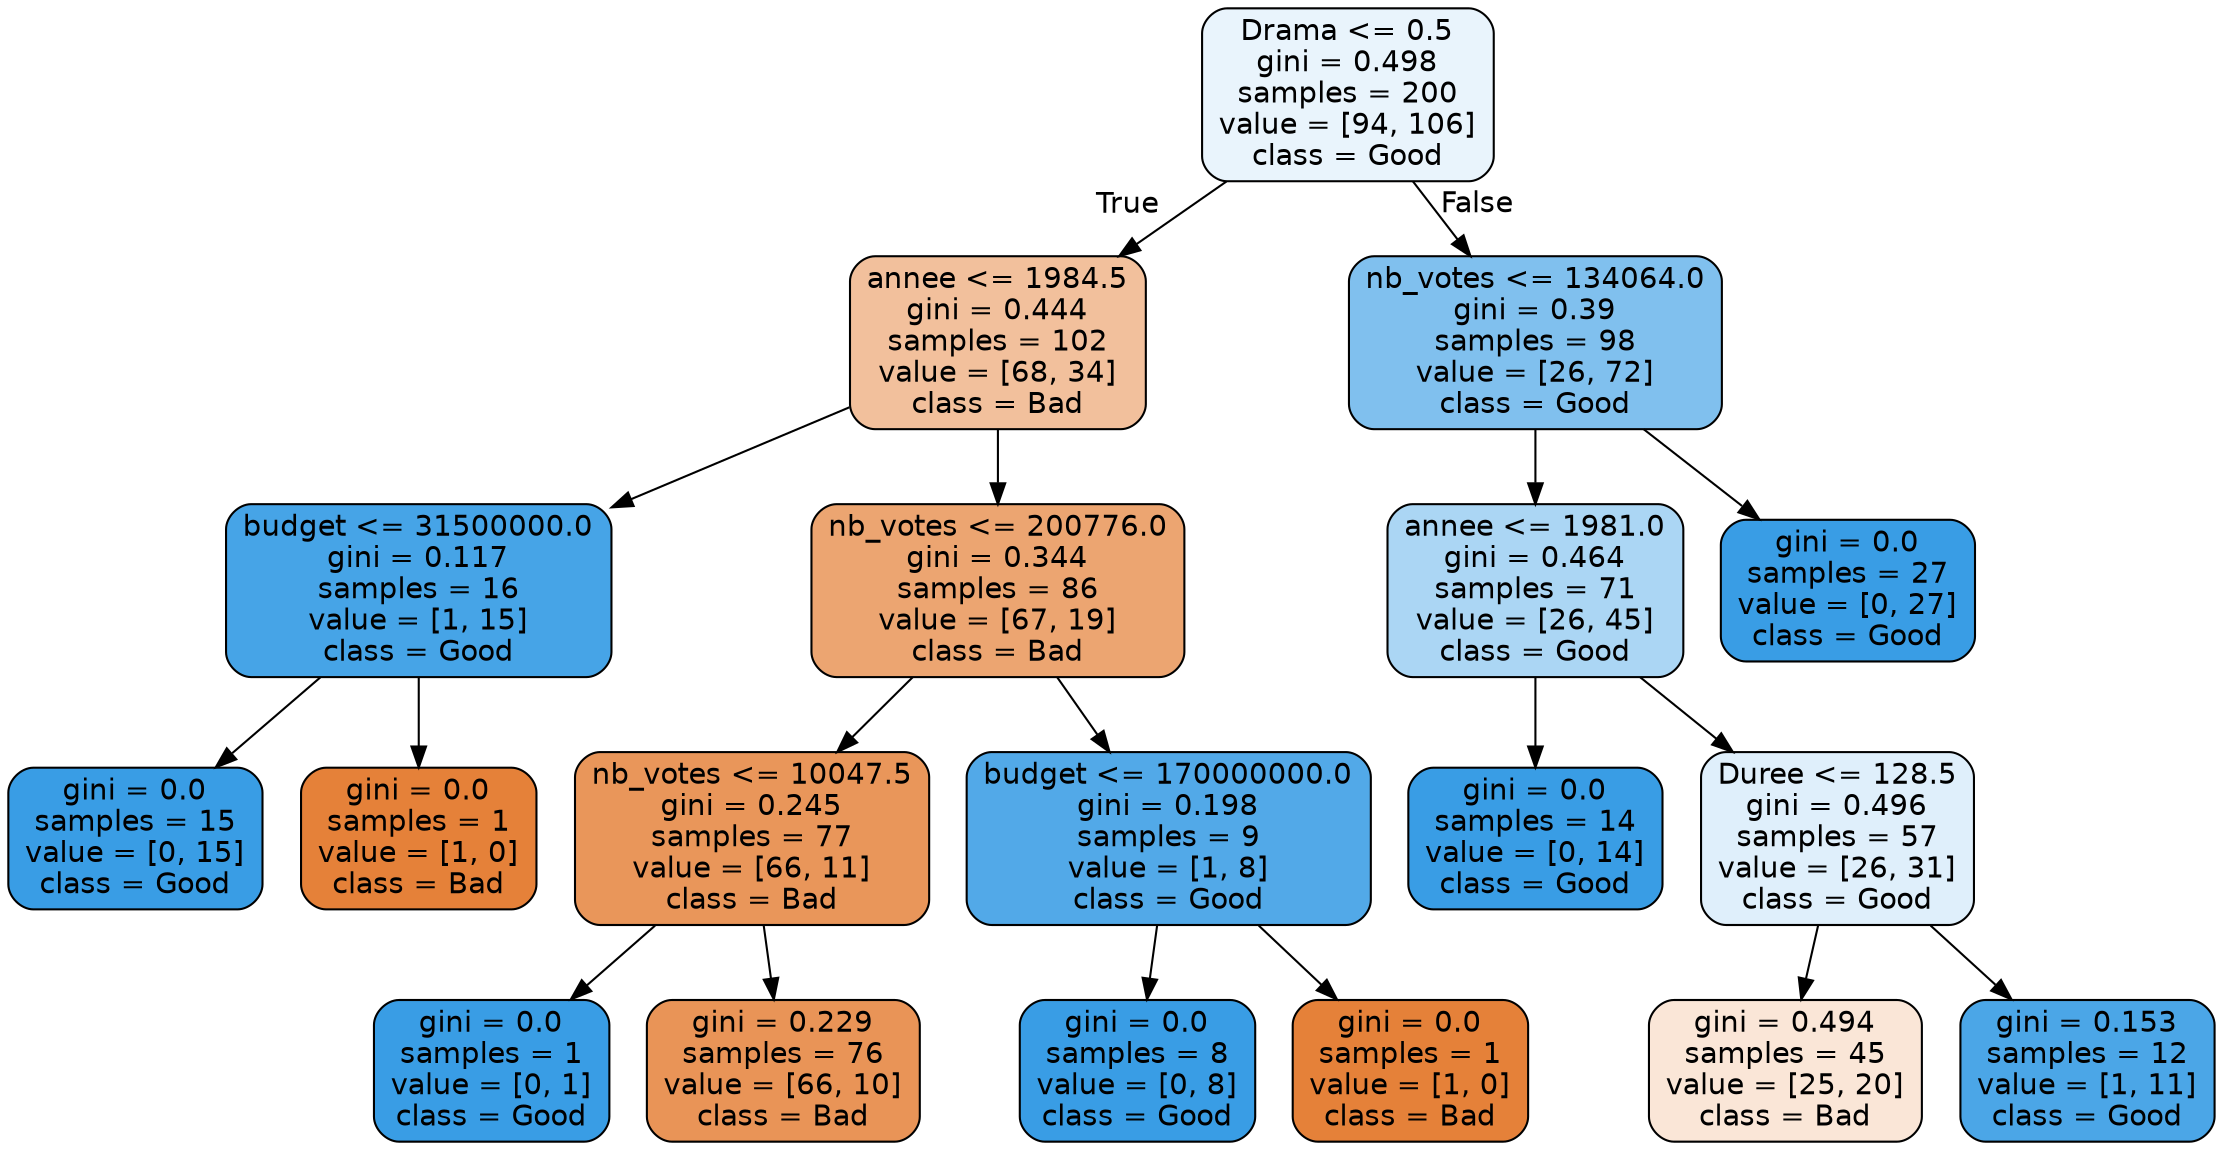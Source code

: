 digraph Tree {
node [shape=box, style="filled, rounded", color="black", fontname=helvetica] ;
edge [fontname=helvetica] ;
0 [label="Drama <= 0.5\ngini = 0.498\nsamples = 200\nvalue = [94, 106]\nclass = Good", fillcolor="#e9f4fc"] ;
1 [label="annee <= 1984.5\ngini = 0.444\nsamples = 102\nvalue = [68, 34]\nclass = Bad", fillcolor="#f2c09c"] ;
0 -> 1 [labeldistance=2.5, labelangle=45, headlabel="True"] ;
2 [label="budget <= 31500000.0\ngini = 0.117\nsamples = 16\nvalue = [1, 15]\nclass = Good", fillcolor="#46a4e7"] ;
1 -> 2 ;
3 [label="gini = 0.0\nsamples = 15\nvalue = [0, 15]\nclass = Good", fillcolor="#399de5"] ;
2 -> 3 ;
4 [label="gini = 0.0\nsamples = 1\nvalue = [1, 0]\nclass = Bad", fillcolor="#e58139"] ;
2 -> 4 ;
5 [label="nb_votes <= 200776.0\ngini = 0.344\nsamples = 86\nvalue = [67, 19]\nclass = Bad", fillcolor="#eca571"] ;
1 -> 5 ;
6 [label="nb_votes <= 10047.5\ngini = 0.245\nsamples = 77\nvalue = [66, 11]\nclass = Bad", fillcolor="#e9965a"] ;
5 -> 6 ;
7 [label="gini = 0.0\nsamples = 1\nvalue = [0, 1]\nclass = Good", fillcolor="#399de5"] ;
6 -> 7 ;
8 [label="gini = 0.229\nsamples = 76\nvalue = [66, 10]\nclass = Bad", fillcolor="#e99457"] ;
6 -> 8 ;
9 [label="budget <= 170000000.0\ngini = 0.198\nsamples = 9\nvalue = [1, 8]\nclass = Good", fillcolor="#52a9e8"] ;
5 -> 9 ;
10 [label="gini = 0.0\nsamples = 8\nvalue = [0, 8]\nclass = Good", fillcolor="#399de5"] ;
9 -> 10 ;
11 [label="gini = 0.0\nsamples = 1\nvalue = [1, 0]\nclass = Bad", fillcolor="#e58139"] ;
9 -> 11 ;
12 [label="nb_votes <= 134064.0\ngini = 0.39\nsamples = 98\nvalue = [26, 72]\nclass = Good", fillcolor="#80c0ee"] ;
0 -> 12 [labeldistance=2.5, labelangle=-45, headlabel="False"] ;
13 [label="annee <= 1981.0\ngini = 0.464\nsamples = 71\nvalue = [26, 45]\nclass = Good", fillcolor="#abd6f4"] ;
12 -> 13 ;
14 [label="gini = 0.0\nsamples = 14\nvalue = [0, 14]\nclass = Good", fillcolor="#399de5"] ;
13 -> 14 ;
15 [label="Duree <= 128.5\ngini = 0.496\nsamples = 57\nvalue = [26, 31]\nclass = Good", fillcolor="#dfeffb"] ;
13 -> 15 ;
16 [label="gini = 0.494\nsamples = 45\nvalue = [25, 20]\nclass = Bad", fillcolor="#fae6d7"] ;
15 -> 16 ;
17 [label="gini = 0.153\nsamples = 12\nvalue = [1, 11]\nclass = Good", fillcolor="#4ba6e7"] ;
15 -> 17 ;
18 [label="gini = 0.0\nsamples = 27\nvalue = [0, 27]\nclass = Good", fillcolor="#399de5"] ;
12 -> 18 ;
}